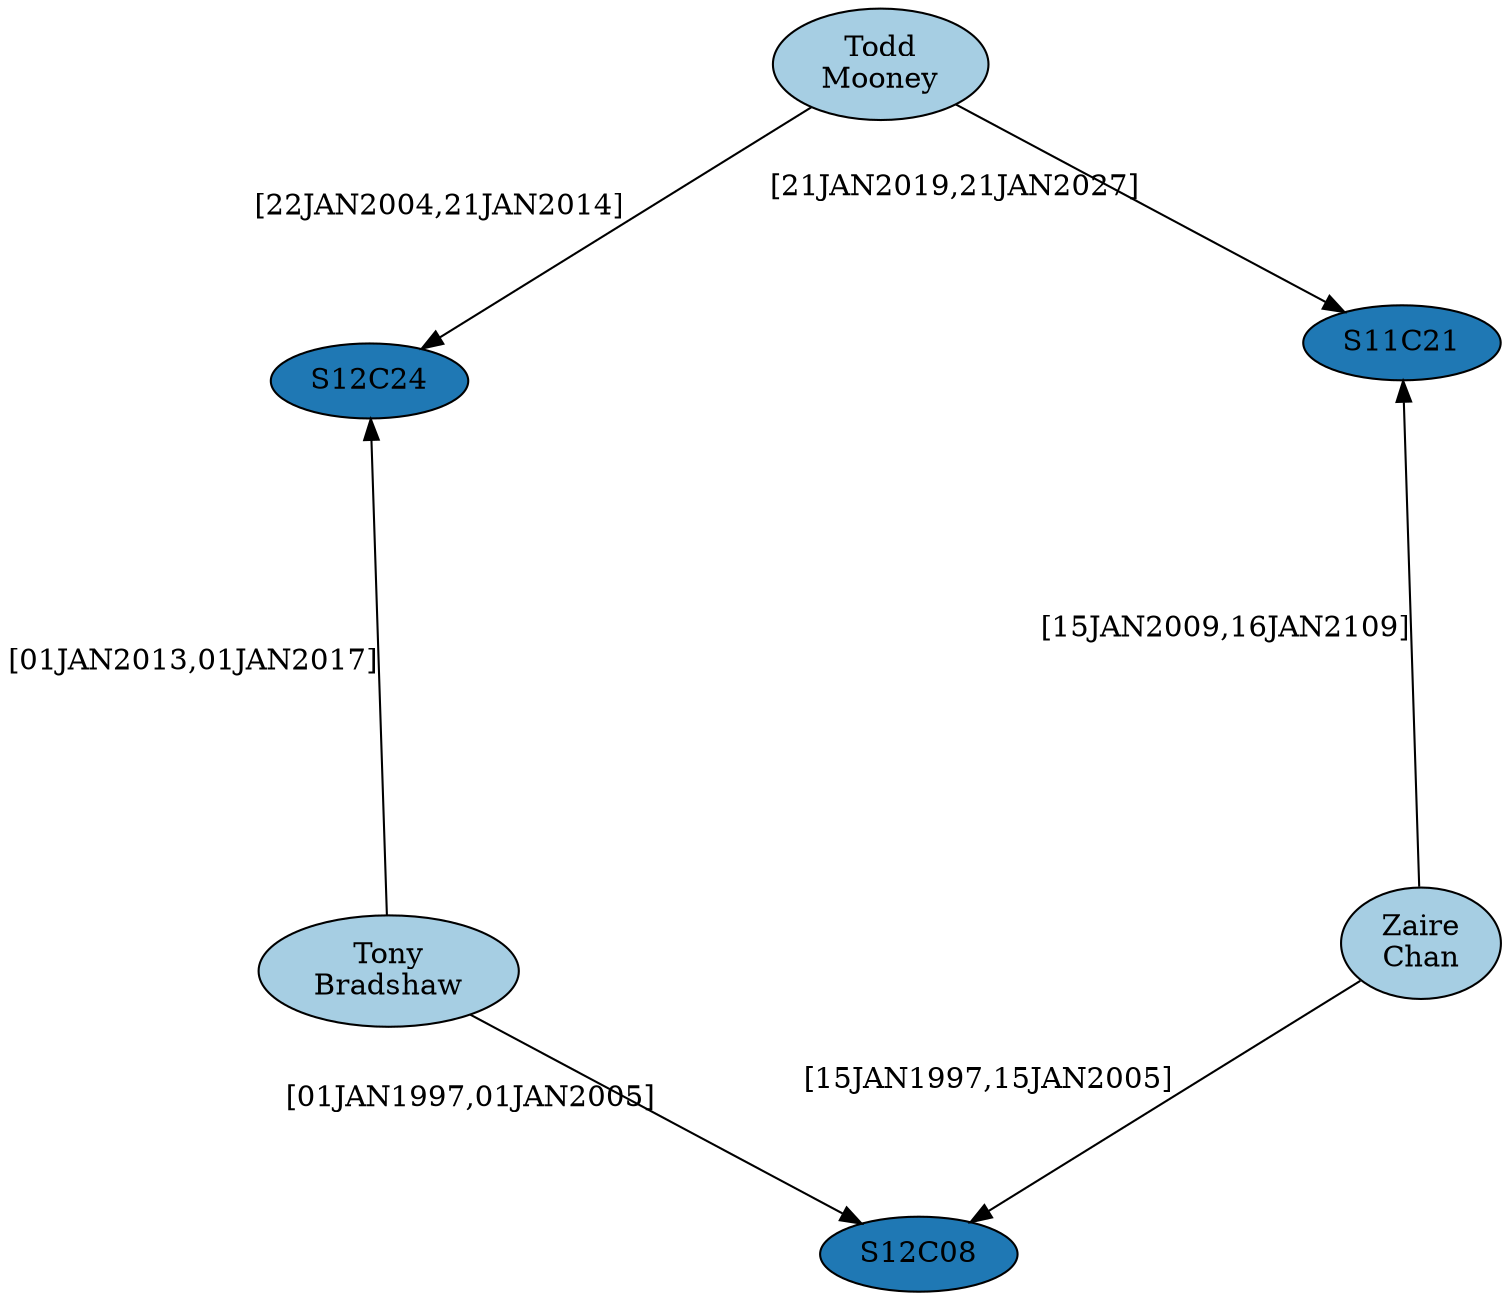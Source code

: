 digraph G {
layout=sfdp
node[colorscheme=paired8, style=filled, color=black]
"I41770"[fillcolor= "1",label= "Zaire\nChan"]
"I35970"[fillcolor= "1",label= "Tony\nBradshaw"]
"I08633"[fillcolor= "1",label= "Todd\nMooney"]
"R05P04S11C21"[fillcolor= "2",label= "S11C21"]
"R05P03S12C08"[fillcolor= "2",label= "S12C08"]
"R05P01S12C24"[fillcolor= "2",label= "S12C24"]
"I08633" -> "R05P01S12C24"[label= "[22JAN2004,21JAN2014]"]
"I08633" -> "R05P04S11C21"[label= "[21JAN2019,21JAN2027]"]
"I35970" -> "R05P01S12C24"[label= "[01JAN2013,01JAN2017]"]
"I35970" -> "R05P03S12C08"[label= "[01JAN1997,01JAN2005]"]
"I41770" -> "R05P03S12C08"[label= "[15JAN1997,15JAN2005]"]
"I41770" -> "R05P04S11C21"[label= "[15JAN2009,16JAN2109]"]
}
